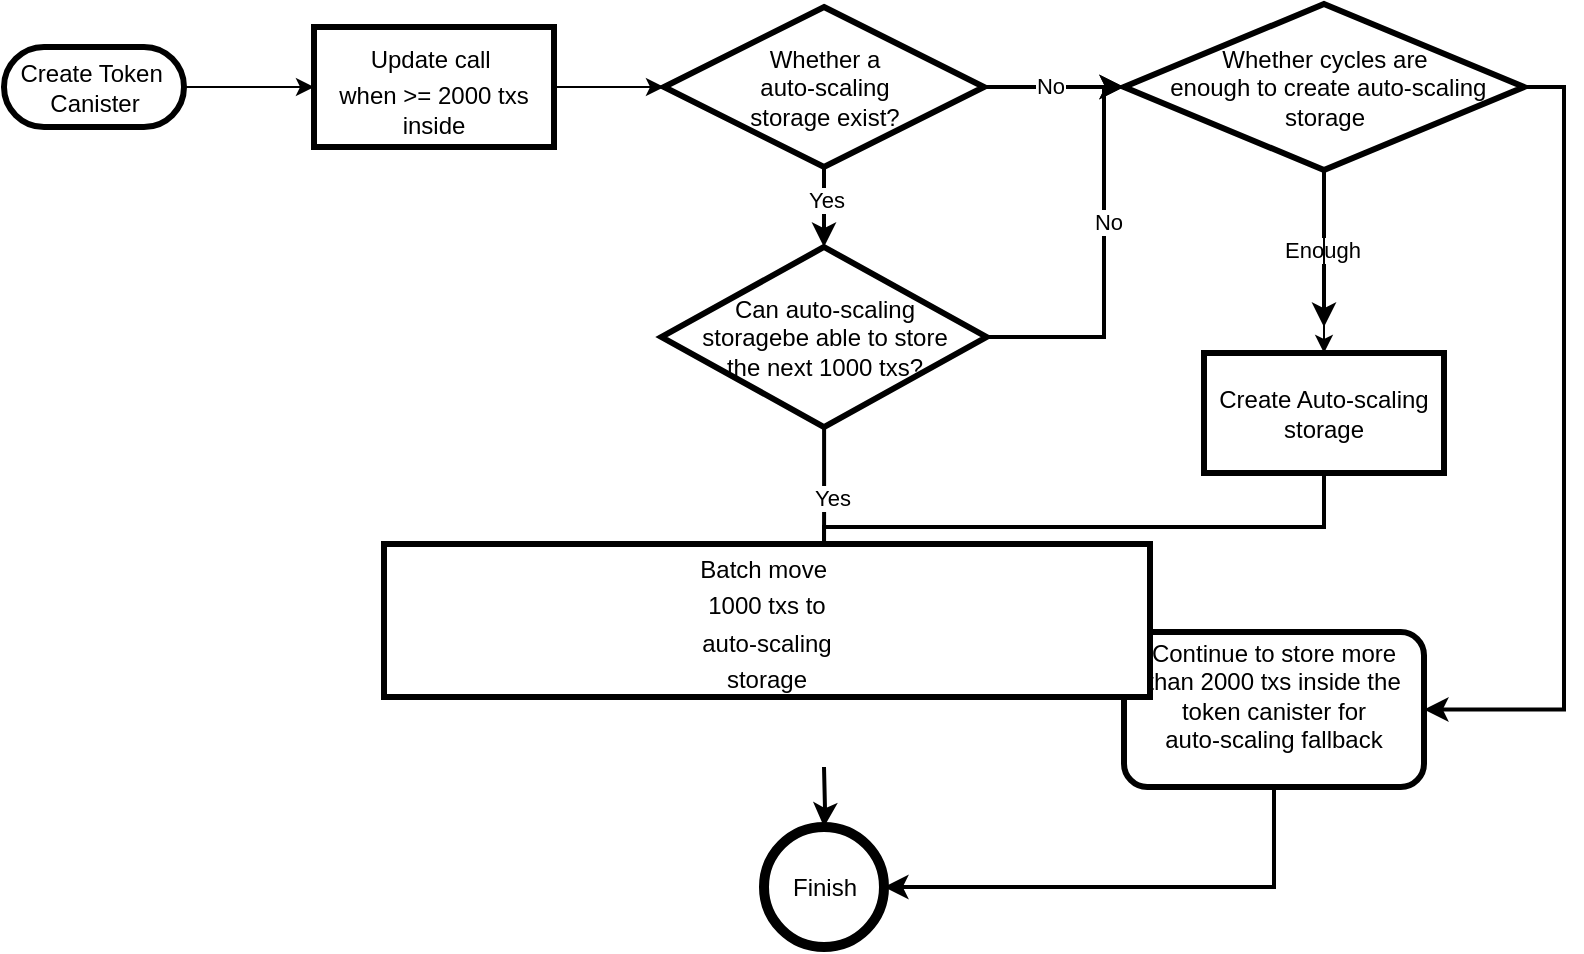 <mxfile>
    <diagram name="Page-1" id="c7558073-3199-34d8-9f00-42111426c3f3">
        <mxGraphModel dx="634" dy="778" grid="1" gridSize="10" guides="1" tooltips="1" connect="1" arrows="1" fold="1" page="1" pageScale="1" pageWidth="826" pageHeight="1169" background="none" math="0" shadow="0">
            <root>
                <mxCell id="0"/>
                <mxCell id="1" parent="0"/>
                <mxCell id="130" value="" style="edgeStyle=orthogonalEdgeStyle;rounded=0;orthogonalLoop=1;jettySize=auto;html=1;strokeWidth=2;" parent="1" target="129" edge="1">
                    <mxGeometry relative="1" as="geometry">
                        <mxPoint x="420" y="401.5" as="sourcePoint"/>
                    </mxGeometry>
                </mxCell>
                <mxCell id="121" value="" style="edgeStyle=orthogonalEdgeStyle;rounded=0;orthogonalLoop=1;jettySize=auto;html=1;strokeWidth=2;exitX=0.5;exitY=1;exitDx=0;exitDy=0;" parent="1" edge="1">
                    <mxGeometry relative="1" as="geometry">
                        <mxPoint x="420" y="311.5" as="targetPoint"/>
                        <Array as="points">
                            <mxPoint x="670" y="281.5"/>
                            <mxPoint x="420" y="281.5"/>
                        </Array>
                        <mxPoint x="670" y="241.5" as="sourcePoint"/>
                    </mxGeometry>
                </mxCell>
                <mxCell id="36" value="" style="edgeStyle=none;noEdgeStyle=1;strokeWidth=2;fillColor=none;entryX=0;entryY=0.5;entryDx=0;entryDy=0;exitX=1;exitY=0.5;exitDx=0;exitDy=0;startArrow=none;" parent="1" source="106" target="97" edge="1">
                    <mxGeometry width="100" height="100" relative="1" as="geometry">
                        <mxPoint x="330" y="211.5" as="sourcePoint"/>
                        <mxPoint x="261" y="167.5" as="targetPoint"/>
                    </mxGeometry>
                </mxCell>
                <mxCell id="108" value="No" style="edgeLabel;html=1;align=center;verticalAlign=middle;resizable=0;points=[];" parent="36" vertex="1" connectable="0">
                    <mxGeometry x="-0.057" y="1" relative="1" as="geometry">
                        <mxPoint as="offset"/>
                    </mxGeometry>
                </mxCell>
                <mxCell id="65" value="" style="edgeStyle=elbowEdgeStyle;elbow=horizontal;strokeWidth=2;fillColor=none;exitX=0.5;exitY=1;exitDx=0;exitDy=0;" parent="1" source="97" edge="1">
                    <mxGeometry width="100" height="100" relative="1" as="geometry">
                        <mxPoint x="415" y="127.5" as="sourcePoint"/>
                        <mxPoint x="670" y="181.5" as="targetPoint"/>
                        <Array as="points">
                            <mxPoint x="670" y="141.5"/>
                            <mxPoint x="400" y="191.5"/>
                            <mxPoint x="415" y="121.5"/>
                        </Array>
                    </mxGeometry>
                </mxCell>
                <mxCell id="101" value="Enough" style="edgeLabel;html=1;align=center;verticalAlign=middle;resizable=0;points=[];" parent="65" vertex="1" connectable="0">
                    <mxGeometry y="-1" relative="1" as="geometry">
                        <mxPoint as="offset"/>
                    </mxGeometry>
                </mxCell>
                <mxCell id="134" style="edgeStyle=orthogonalEdgeStyle;rounded=0;orthogonalLoop=1;jettySize=auto;html=1;exitX=1;exitY=0.5;exitDx=0;exitDy=0;entryX=1;entryY=0.5;entryDx=0;entryDy=0;strokeWidth=2;" parent="1" source="97" target="132" edge="1">
                    <mxGeometry relative="1" as="geometry"/>
                </mxCell>
                <mxCell id="141" value="" style="edgeStyle=none;rounded=0;html=1;" edge="1" parent="1" source="97" target="140">
                    <mxGeometry relative="1" as="geometry"/>
                </mxCell>
                <mxCell id="97" value="Whether cycles are&lt;br&gt;&amp;nbsp;enough&amp;nbsp;to create auto-scaling &lt;br&gt;storage" style="shape=rhombus;html=1;dashed=0;whitespace=wrap;perimeter=rhombusPerimeter;strokeWidth=3;" parent="1" vertex="1">
                    <mxGeometry x="570" y="20" width="200" height="83" as="geometry"/>
                </mxCell>
                <mxCell id="110" style="edgeStyle=orthogonalEdgeStyle;rounded=0;orthogonalLoop=1;jettySize=auto;html=1;exitX=0.5;exitY=1;exitDx=0;exitDy=0;entryX=0.5;entryY=0;entryDx=0;entryDy=0;strokeWidth=2;" parent="1" source="106" target="109" edge="1">
                    <mxGeometry relative="1" as="geometry"/>
                </mxCell>
                <mxCell id="112" value="Yes" style="edgeLabel;html=1;align=center;verticalAlign=middle;resizable=0;points=[];" parent="110" vertex="1" connectable="0">
                    <mxGeometry x="-0.2" y="1" relative="1" as="geometry">
                        <mxPoint as="offset"/>
                    </mxGeometry>
                </mxCell>
                <mxCell id="106" value="Whether&amp;nbsp;a &lt;br&gt;auto-scaling &lt;br&gt;storage&amp;nbsp;exist?" style="shape=rhombus;html=1;dashed=0;whitespace=wrap;perimeter=rhombusPerimeter;strokeWidth=3;" parent="1" vertex="1">
                    <mxGeometry x="340" y="21.5" width="160" height="80" as="geometry"/>
                </mxCell>
                <mxCell id="114" value="" style="edgeStyle=orthogonalEdgeStyle;rounded=0;orthogonalLoop=1;jettySize=auto;html=1;strokeWidth=2;entryX=0;entryY=0.5;entryDx=0;entryDy=0;exitX=1;exitY=0.5;exitDx=0;exitDy=0;" parent="1" source="109" target="97" edge="1">
                    <mxGeometry relative="1" as="geometry">
                        <mxPoint x="570" y="71.5" as="targetPoint"/>
                        <Array as="points">
                            <mxPoint x="560" y="186.5"/>
                            <mxPoint x="560" y="61.5"/>
                        </Array>
                    </mxGeometry>
                </mxCell>
                <mxCell id="115" value="No" style="edgeLabel;html=1;align=center;verticalAlign=middle;resizable=0;points=[];" parent="114" vertex="1" connectable="0">
                    <mxGeometry x="0.2" y="-2" relative="1" as="geometry">
                        <mxPoint as="offset"/>
                    </mxGeometry>
                </mxCell>
                <mxCell id="119" value="" style="edgeStyle=orthogonalEdgeStyle;rounded=0;orthogonalLoop=1;jettySize=auto;html=1;strokeWidth=2;" parent="1" source="109" edge="1">
                    <mxGeometry relative="1" as="geometry">
                        <mxPoint x="420" y="311.5" as="targetPoint"/>
                    </mxGeometry>
                </mxCell>
                <mxCell id="122" value="Yes" style="edgeLabel;html=1;align=center;verticalAlign=middle;resizable=0;points=[];" parent="119" vertex="1" connectable="0">
                    <mxGeometry x="-0.125" y="4" relative="1" as="geometry">
                        <mxPoint as="offset"/>
                    </mxGeometry>
                </mxCell>
                <mxCell id="109" value="Can auto-scaling &lt;br&gt;storagebe able to store &lt;br&gt;the next 1000 txs?" style="shape=rhombus;html=1;dashed=0;whitespace=wrap;perimeter=rhombusPerimeter;strokeWidth=3;" parent="1" vertex="1">
                    <mxGeometry x="338.75" y="141.5" width="162.5" height="90" as="geometry"/>
                </mxCell>
                <mxCell id="146" value="" style="edgeStyle=none;rounded=0;html=1;" edge="1" parent="1" source="126" target="138">
                    <mxGeometry relative="1" as="geometry"/>
                </mxCell>
                <mxCell id="126" value="&lt;span style=&quot;&quot;&gt;Create Token&amp;nbsp;&lt;/span&gt;&lt;br style=&quot;padding: 0px; margin: 0px;&quot;&gt;&lt;span style=&quot;&quot;&gt;Canister&lt;/span&gt;" style="html=1;dashed=0;whitespace=wrap;shape=mxgraph.dfd.start;strokeWidth=3;fontStyle=0" parent="1" vertex="1">
                    <mxGeometry x="10" y="41.5" width="90" height="40" as="geometry"/>
                </mxCell>
                <mxCell id="129" value="Finish" style="shape=ellipse;html=1;dashed=0;whitespace=wrap;aspect=fixed;strokeWidth=5;perimeter=ellipsePerimeter;fontStyle=0" parent="1" vertex="1">
                    <mxGeometry x="390" y="431.5" width="60" height="60" as="geometry"/>
                </mxCell>
                <mxCell id="136" value="" style="edgeStyle=orthogonalEdgeStyle;rounded=0;orthogonalLoop=1;jettySize=auto;html=1;strokeWidth=2;entryX=1;entryY=0.5;entryDx=0;entryDy=0;exitX=0.5;exitY=1;exitDx=0;exitDy=0;" parent="1" source="132" target="129" edge="1">
                    <mxGeometry relative="1" as="geometry">
                        <mxPoint x="645" y="500.25" as="targetPoint"/>
                    </mxGeometry>
                </mxCell>
                <mxCell id="132" value="&lt;p style=&quot;font-family: &amp;quot;helvetica&amp;quot; ; margin: 4px 0px 0px&quot;&gt;&lt;/p&gt;&lt;font face=&quot;helvetica&quot;&gt;Continue to store more &lt;br&gt;than 2000 txs inside the &lt;br&gt;token canister for &lt;br&gt;auto-scaling fallback&lt;/font&gt;" style="verticalAlign=middle;align=center;overflow=fill;fontSize=12;fontFamily=Helvetica;html=1;rounded=1;fontStyle=0;strokeWidth=3;fillColor=default;" parent="1" vertex="1">
                    <mxGeometry x="570" y="334" width="150" height="77.5" as="geometry"/>
                </mxCell>
                <mxCell id="145" value="" style="edgeStyle=none;rounded=0;html=1;" edge="1" parent="1" source="138" target="106">
                    <mxGeometry relative="1" as="geometry"/>
                </mxCell>
                <mxCell id="138" value="&lt;p style=&quot;margin: 4px 0px 0px&quot;&gt;Update call&amp;nbsp;&lt;/p&gt;&lt;p style=&quot;margin: 4px 0px 0px&quot;&gt;when &amp;gt;= 2000 txs inside&lt;br&gt;&lt;/p&gt;" style="whiteSpace=wrap;html=1;dashed=0;strokeWidth=3;fontStyle=0;" vertex="1" parent="1">
                    <mxGeometry x="165" y="31.5" width="120" height="60" as="geometry"/>
                </mxCell>
                <mxCell id="140" value="&lt;span&gt;Create Auto-scaling storage&lt;/span&gt;" style="whiteSpace=wrap;html=1;dashed=0;strokeWidth=3;" vertex="1" parent="1">
                    <mxGeometry x="610" y="194.5" width="120" height="60" as="geometry"/>
                </mxCell>
                <mxCell id="142" value="&lt;p style=&quot;margin: 4px 0px 0px&quot;&gt;Batch move&amp;nbsp;&lt;/p&gt;&lt;p style=&quot;margin: 4px 0px 0px&quot;&gt;1000 txs to&lt;/p&gt;&lt;p style=&quot;margin: 4px 0px 0px&quot;&gt;auto-scaling&lt;/p&gt;&lt;p style=&quot;margin: 4px 0px 0px&quot;&gt;storage&lt;/p&gt;" style="whiteSpace=wrap;html=1;dashed=0;strokeWidth=3;" vertex="1" parent="1">
                    <mxGeometry x="200" y="290" width="383" height="76.5" as="geometry"/>
                </mxCell>
            </root>
        </mxGraphModel>
    </diagram>
</mxfile>
